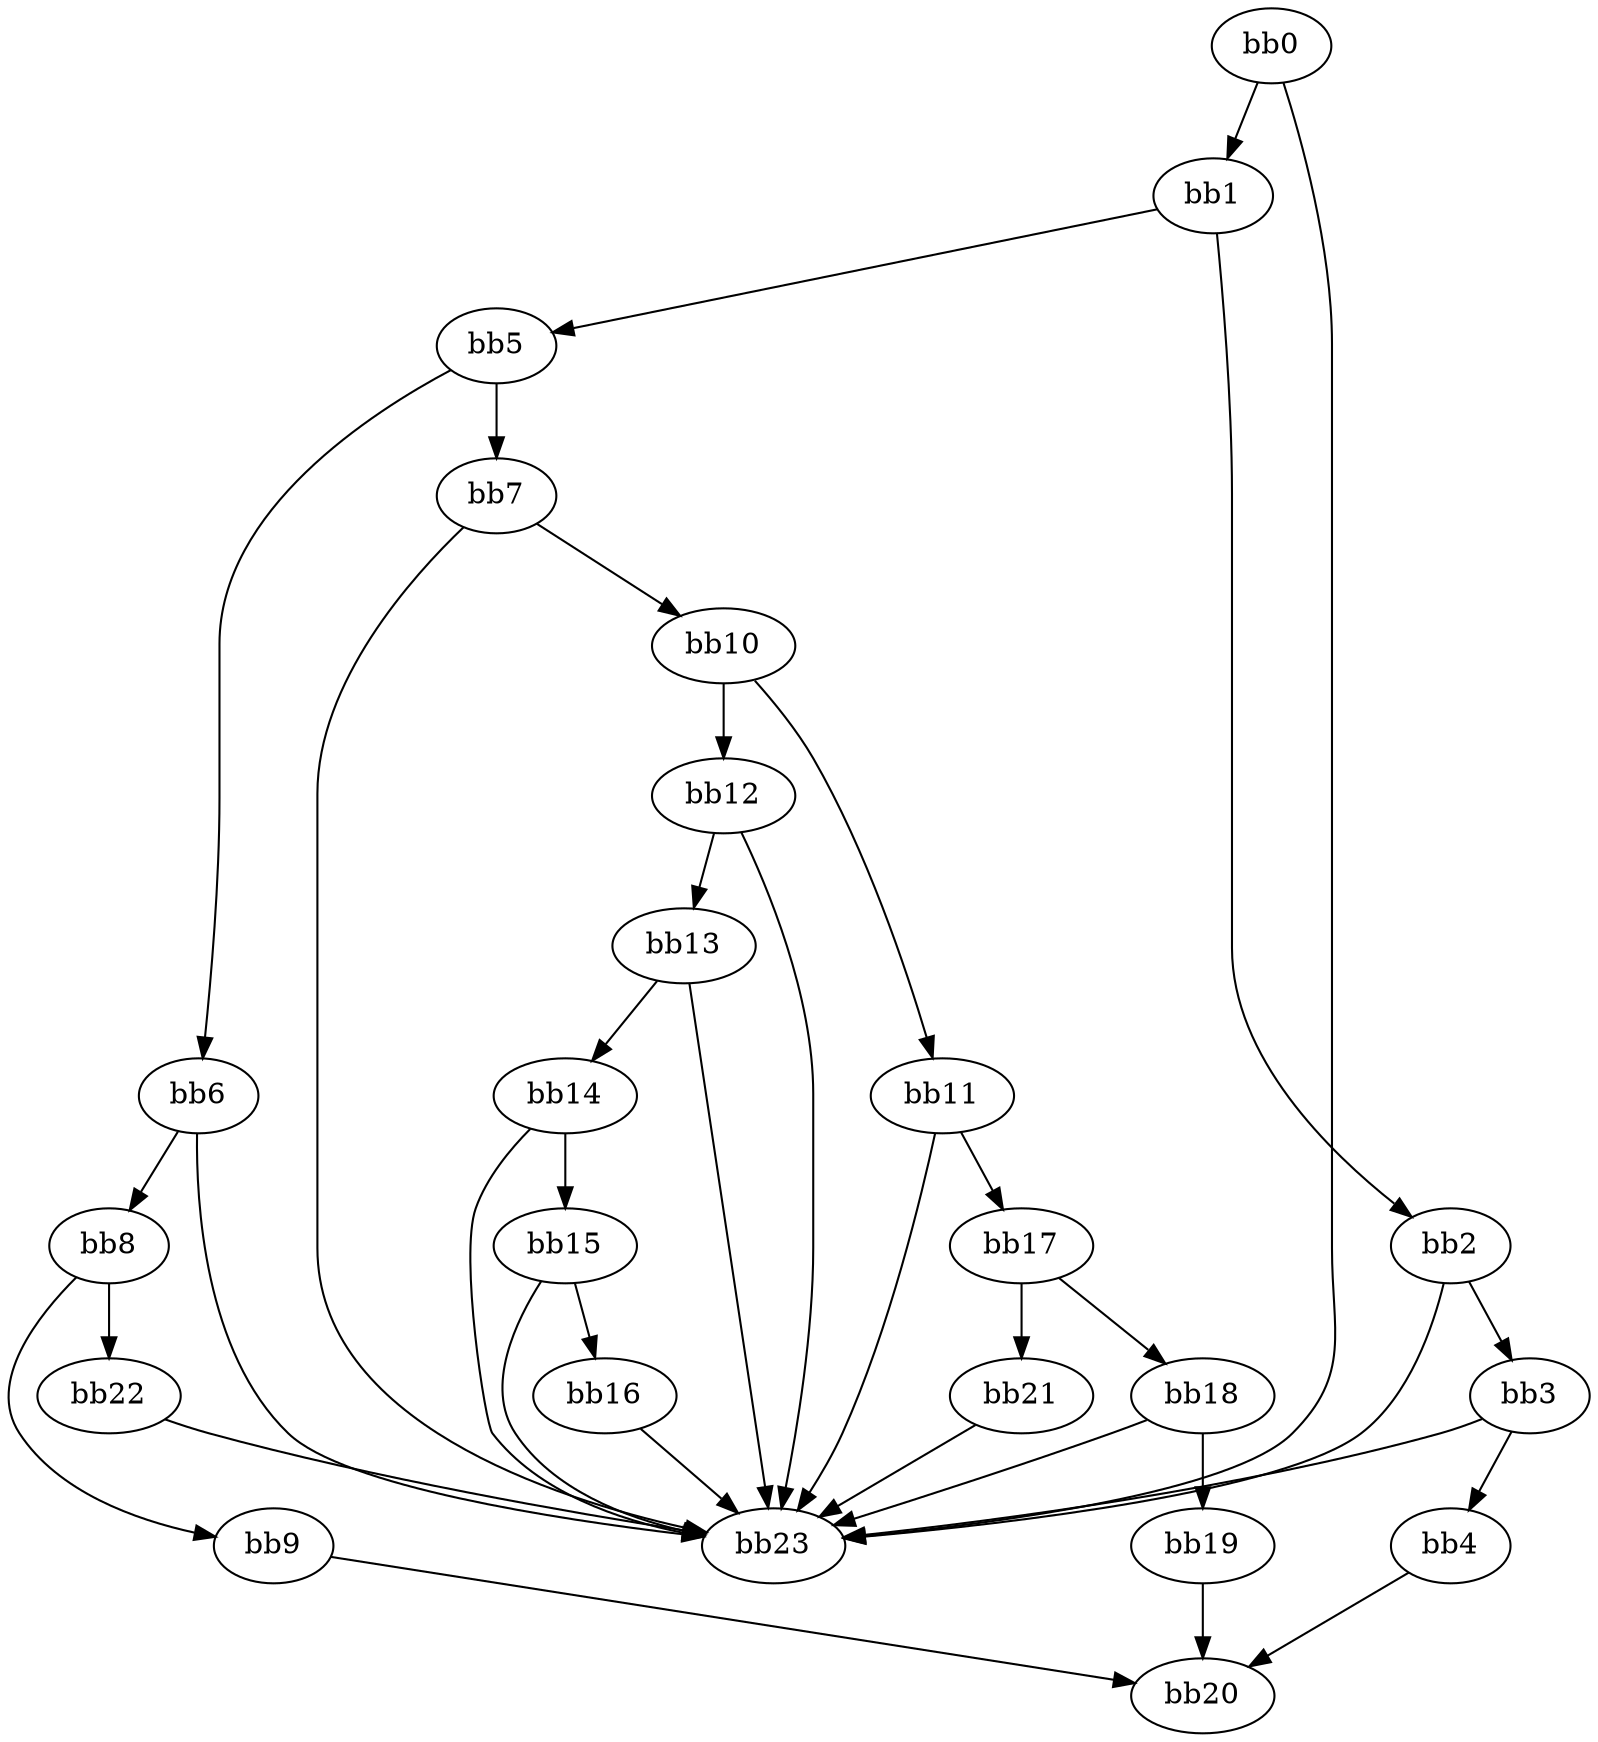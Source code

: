 digraph {
    0 [ label = "bb0\l" ]
    1 [ label = "bb1\l" ]
    2 [ label = "bb2\l" ]
    3 [ label = "bb3\l" ]
    4 [ label = "bb4\l" ]
    5 [ label = "bb5\l" ]
    6 [ label = "bb6\l" ]
    7 [ label = "bb7\l" ]
    8 [ label = "bb8\l" ]
    9 [ label = "bb9\l" ]
    10 [ label = "bb10\l" ]
    11 [ label = "bb11\l" ]
    12 [ label = "bb12\l" ]
    13 [ label = "bb13\l" ]
    14 [ label = "bb14\l" ]
    15 [ label = "bb15\l" ]
    16 [ label = "bb16\l" ]
    17 [ label = "bb17\l" ]
    18 [ label = "bb18\l" ]
    19 [ label = "bb19\l" ]
    20 [ label = "bb20\l" ]
    21 [ label = "bb21\l" ]
    22 [ label = "bb22\l" ]
    23 [ label = "bb23\l" ]
    0 -> 1 [ ]
    0 -> 23 [ ]
    1 -> 2 [ ]
    1 -> 5 [ ]
    2 -> 3 [ ]
    2 -> 23 [ ]
    3 -> 4 [ ]
    3 -> 23 [ ]
    4 -> 20 [ ]
    5 -> 6 [ ]
    5 -> 7 [ ]
    6 -> 8 [ ]
    6 -> 23 [ ]
    7 -> 10 [ ]
    7 -> 23 [ ]
    8 -> 9 [ ]
    8 -> 22 [ ]
    9 -> 20 [ ]
    10 -> 11 [ ]
    10 -> 12 [ ]
    11 -> 17 [ ]
    11 -> 23 [ ]
    12 -> 13 [ ]
    12 -> 23 [ ]
    13 -> 14 [ ]
    13 -> 23 [ ]
    14 -> 15 [ ]
    14 -> 23 [ ]
    15 -> 16 [ ]
    15 -> 23 [ ]
    16 -> 23 [ ]
    17 -> 18 [ ]
    17 -> 21 [ ]
    18 -> 19 [ ]
    18 -> 23 [ ]
    19 -> 20 [ ]
    21 -> 23 [ ]
    22 -> 23 [ ]
}

